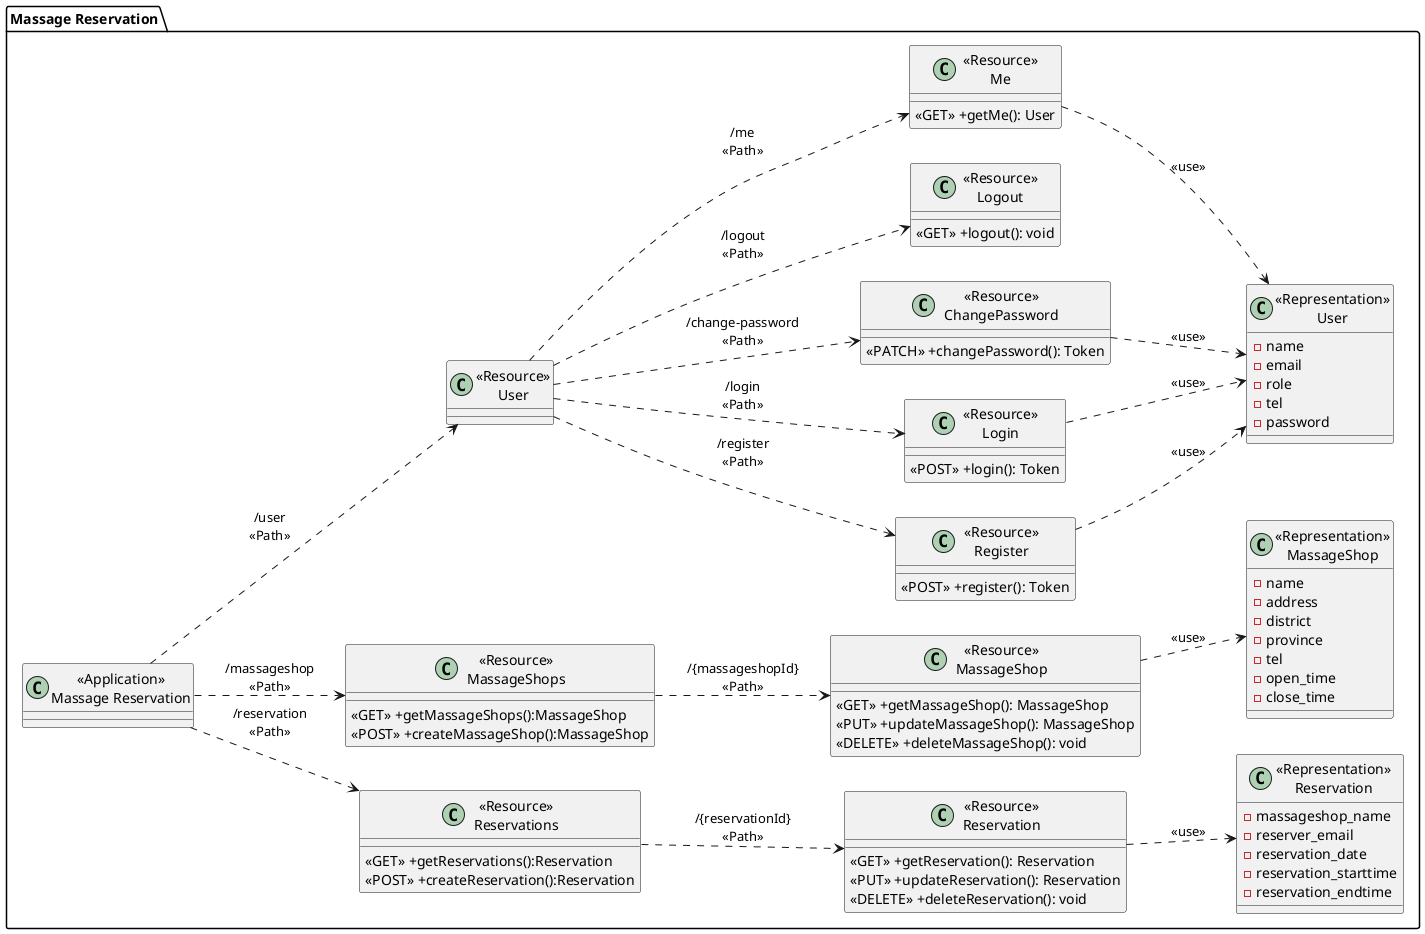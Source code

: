 @startuml
left to right direction
package "Massage Reservation"{
    class "<<Application>>\nMassage Reservation" as MassageReservationService{}

    class "<<Resource>>\nReservations" as ResourceReservations{
        <<GET>> +getReservations():Reservation
        <<POST>> +createReservation():Reservation
    }

    class "<<Resource>>\nReservation" as ResourceReservation{
        <<GET>> +getReservation(): Reservation
        <<PUT>> +updateReservation(): Reservation
        <<DELETE>> +deleteReservation(): void
    }

    class "<<Representation>>\nReservation" as RepresentationReservation {
        -massageshop_name
        -reserver_email
        -reservation_date
        -reservation_starttime
        -reservation_endtime
    }

    class "<<Resource>>\nMassageShops" as ResourceMassageShops{
        <<GET>> +getMassageShops():MassageShop
        <<POST>> +createMassageShop():MassageShop
    }

    class "<<Resource>>\nMassageShop" as ResourceMassageShop{
        <<GET>> +getMassageShop(): MassageShop
        <<PUT>> +updateMassageShop(): MassageShop
        <<DELETE>> +deleteMassageShop(): void
    }

    class "<<Representation>>\nMassageShop" as RepresentationMassageShop {
        -name
        -address
        -district
        -province
        -tel
        -open_time
        -close_time
    }

    class "<<Resource>>\nUser" as ResourceUser{
        
    }

    class "<<Resource>>\nRegister" as ResourceRegister{
        <<POST>> +register(): Token
    }

    class "<<Resource>>\nLogin" as ResourceLogin{
        <<POST>> +login(): Token
    }

    class "<<Resource>>\nChangePassword" as ResourceChangePassword{
        <<PATCH>> +changePassword(): Token
    }

    class "<<Resource>>\nLogout" as ResourceLogout{
        <<GET>> +logout(): void
    }

    class "<<Resource>>\nMe" as ResourceMe{
        <<GET>> +getMe(): User
    }

    class "<<Representation>>\nUser" as RepresentationUser {
        -name
        -email
        -role
        -tel
        -password
    }

}

MassageReservationService ..> ResourceUser:"/user\n<<Path>>"
ResourceUser ..> ResourceRegister:"/register\n<<Path>>"
ResourceRegister ..> RepresentationUser: "<<use>>"
ResourceUser ..> ResourceLogin:"/login\n<<Path>>"
ResourceLogin ..> RepresentationUser: "<<use>>"
ResourceUser ..> ResourceChangePassword:"/change-password\n<<Path>>"
ResourceChangePassword ..> RepresentationUser: "<<use>>"
ResourceUser ..> ResourceMe:"/me\n<<Path>>"
ResourceMe ..> RepresentationUser: "<<use>>"
ResourceUser ..> ResourceLogout:"/logout\n<<Path>>"
MassageReservationService ..> ResourceMassageShops:"/massageshop\n<<Path>>"
ResourceMassageShops ..> ResourceMassageShop:"/{massageshopId}\n<<Path>>"
ResourceMassageShop ..> RepresentationMassageShop: "<<use>>"
MassageReservationService ..> ResourceReservations:"/reservation\n<<Path>>"
ResourceReservations ..> ResourceReservation:"/{reservationId}\n<<Path>>"
ResourceReservation ..> RepresentationReservation: "<<use>>"

@enduml